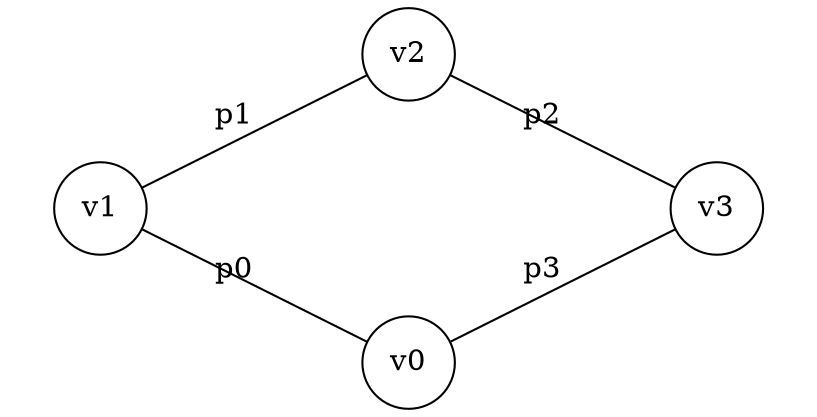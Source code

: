 graph {
	graph[ratio=0.5];
	layout="circo";
	node[shape = circle];

	v0[label="v0"]
	v1[label="v1"]
	v2[label="v2"]
	v3[label="v3"]

	v0 -- v1[label="p0"]
	v1 -- v2[label="p1"]
	v2 -- v3[label="p2"]
	v3 -- v0[label="p3"]
}
